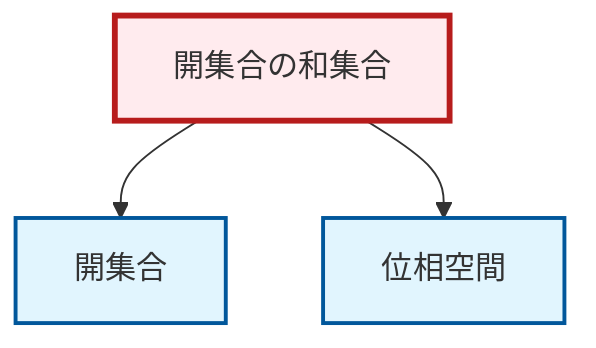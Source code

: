 graph TD
    classDef definition fill:#e1f5fe,stroke:#01579b,stroke-width:2px
    classDef theorem fill:#f3e5f5,stroke:#4a148c,stroke-width:2px
    classDef axiom fill:#fff3e0,stroke:#e65100,stroke-width:2px
    classDef example fill:#e8f5e9,stroke:#1b5e20,stroke-width:2px
    classDef current fill:#ffebee,stroke:#b71c1c,stroke-width:3px
    thm-union-open-sets["開集合の和集合"]:::theorem
    def-topological-space["位相空間"]:::definition
    def-open-set["開集合"]:::definition
    thm-union-open-sets --> def-open-set
    thm-union-open-sets --> def-topological-space
    class thm-union-open-sets current